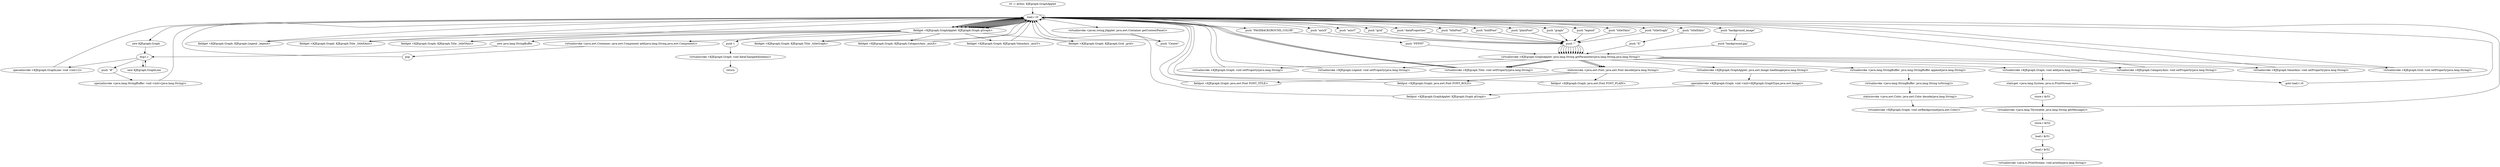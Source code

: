 digraph "" {
    "r0 := @this: KJEgraph.GraphApplet"
    "load.r r0"
    "r0 := @this: KJEgraph.GraphApplet"->"load.r r0";
    "new KJEgraph.Graph"
    "load.r r0"->"new KJEgraph.Graph";
    "dup1.r"
    "new KJEgraph.Graph"->"dup1.r";
    "new KJEgraph.GraphLine"
    "dup1.r"->"new KJEgraph.GraphLine";
    "new KJEgraph.GraphLine"->"dup1.r";
    "specialinvoke <KJEgraph.GraphLine: void <init>()>"
    "dup1.r"->"specialinvoke <KJEgraph.GraphLine: void <init>()>";
    "specialinvoke <KJEgraph.GraphLine: void <init>()>"->"load.r r0";
    "load.r r0"->"load.r r0";
    "push \"background_image\""
    "load.r r0"->"push \"background_image\"";
    "push \"background.jpg\""
    "push \"background_image\""->"push \"background.jpg\"";
    "virtualinvoke <KJEgraph.GraphApplet: java.lang.String getParameter(java.lang.String,java.lang.String)>"
    "push \"background.jpg\""->"virtualinvoke <KJEgraph.GraphApplet: java.lang.String getParameter(java.lang.String,java.lang.String)>";
    "virtualinvoke <KJEgraph.GraphApplet: java.awt.Image loadImage(java.lang.String)>"
    "virtualinvoke <KJEgraph.GraphApplet: java.lang.String getParameter(java.lang.String,java.lang.String)>"->"virtualinvoke <KJEgraph.GraphApplet: java.awt.Image loadImage(java.lang.String)>";
    "specialinvoke <KJEgraph.Graph: void <init>(KJEgraph.GraphType,java.awt.Image)>"
    "virtualinvoke <KJEgraph.GraphApplet: java.awt.Image loadImage(java.lang.String)>"->"specialinvoke <KJEgraph.Graph: void <init>(KJEgraph.GraphType,java.awt.Image)>";
    "fieldput <KJEgraph.GraphApplet: KJEgraph.Graph gGraph>"
    "specialinvoke <KJEgraph.Graph: void <init>(KJEgraph.GraphType,java.awt.Image)>"->"fieldput <KJEgraph.GraphApplet: KJEgraph.Graph gGraph>";
    "fieldput <KJEgraph.GraphApplet: KJEgraph.Graph gGraph>"->"load.r r0";
    "fieldget <KJEgraph.GraphApplet: KJEgraph.Graph gGraph>"
    "load.r r0"->"fieldget <KJEgraph.GraphApplet: KJEgraph.Graph gGraph>";
    "fieldget <KJEgraph.GraphApplet: KJEgraph.Graph gGraph>"->"load.r r0";
    "push \"titleFont\""
    "load.r r0"->"push \"titleFont\"";
    "push \"\""
    "push \"titleFont\""->"push \"\"";
    "push \"\""->"virtualinvoke <KJEgraph.GraphApplet: java.lang.String getParameter(java.lang.String,java.lang.String)>";
    "staticinvoke <java.awt.Font: java.awt.Font decode(java.lang.String)>"
    "virtualinvoke <KJEgraph.GraphApplet: java.lang.String getParameter(java.lang.String,java.lang.String)>"->"staticinvoke <java.awt.Font: java.awt.Font decode(java.lang.String)>";
    "fieldput <KJEgraph.Graph: java.awt.Font FONT_TITLE>"
    "staticinvoke <java.awt.Font: java.awt.Font decode(java.lang.String)>"->"fieldput <KJEgraph.Graph: java.awt.Font FONT_TITLE>";
    "fieldput <KJEgraph.Graph: java.awt.Font FONT_TITLE>"->"load.r r0";
    "load.r r0"->"fieldget <KJEgraph.GraphApplet: KJEgraph.Graph gGraph>";
    "fieldget <KJEgraph.GraphApplet: KJEgraph.Graph gGraph>"->"load.r r0";
    "push \"boldFont\""
    "load.r r0"->"push \"boldFont\"";
    "push \"boldFont\""->"push \"\"";
    "push \"\""->"virtualinvoke <KJEgraph.GraphApplet: java.lang.String getParameter(java.lang.String,java.lang.String)>";
    "virtualinvoke <KJEgraph.GraphApplet: java.lang.String getParameter(java.lang.String,java.lang.String)>"->"staticinvoke <java.awt.Font: java.awt.Font decode(java.lang.String)>";
    "fieldput <KJEgraph.Graph: java.awt.Font FONT_BOLD>"
    "staticinvoke <java.awt.Font: java.awt.Font decode(java.lang.String)>"->"fieldput <KJEgraph.Graph: java.awt.Font FONT_BOLD>";
    "fieldput <KJEgraph.Graph: java.awt.Font FONT_BOLD>"->"load.r r0";
    "load.r r0"->"fieldget <KJEgraph.GraphApplet: KJEgraph.Graph gGraph>";
    "fieldget <KJEgraph.GraphApplet: KJEgraph.Graph gGraph>"->"load.r r0";
    "push \"plainFont\""
    "load.r r0"->"push \"plainFont\"";
    "push \"plainFont\""->"push \"\"";
    "push \"\""->"virtualinvoke <KJEgraph.GraphApplet: java.lang.String getParameter(java.lang.String,java.lang.String)>";
    "virtualinvoke <KJEgraph.GraphApplet: java.lang.String getParameter(java.lang.String,java.lang.String)>"->"staticinvoke <java.awt.Font: java.awt.Font decode(java.lang.String)>";
    "fieldput <KJEgraph.Graph: java.awt.Font FONT_PLAIN>"
    "staticinvoke <java.awt.Font: java.awt.Font decode(java.lang.String)>"->"fieldput <KJEgraph.Graph: java.awt.Font FONT_PLAIN>";
    "fieldput <KJEgraph.Graph: java.awt.Font FONT_PLAIN>"->"load.r r0";
    "load.r r0"->"fieldget <KJEgraph.GraphApplet: KJEgraph.Graph gGraph>";
    "fieldget <KJEgraph.GraphApplet: KJEgraph.Graph gGraph>"->"load.r r0";
    "push \"graph\""
    "load.r r0"->"push \"graph\"";
    "push \"graph\""->"push \"\"";
    "push \"\""->"virtualinvoke <KJEgraph.GraphApplet: java.lang.String getParameter(java.lang.String,java.lang.String)>";
    "virtualinvoke <KJEgraph.Graph: void setProperty(java.lang.String)>"
    "virtualinvoke <KJEgraph.GraphApplet: java.lang.String getParameter(java.lang.String,java.lang.String)>"->"virtualinvoke <KJEgraph.Graph: void setProperty(java.lang.String)>";
    "virtualinvoke <KJEgraph.Graph: void setProperty(java.lang.String)>"->"load.r r0";
    "load.r r0"->"fieldget <KJEgraph.GraphApplet: KJEgraph.Graph gGraph>";
    "new java.lang.StringBuffer"
    "fieldget <KJEgraph.GraphApplet: KJEgraph.Graph gGraph>"->"new java.lang.StringBuffer";
    "new java.lang.StringBuffer"->"dup1.r";
    "push \"#\""
    "dup1.r"->"push \"#\"";
    "specialinvoke <java.lang.StringBuffer: void <init>(java.lang.String)>"
    "push \"#\""->"specialinvoke <java.lang.StringBuffer: void <init>(java.lang.String)>";
    "specialinvoke <java.lang.StringBuffer: void <init>(java.lang.String)>"->"load.r r0";
    "push \"PAGEBACKGROUND_COLOR\""
    "load.r r0"->"push \"PAGEBACKGROUND_COLOR\"";
    "push \"FFFFF\""
    "push \"PAGEBACKGROUND_COLOR\""->"push \"FFFFF\"";
    "push \"FFFFF\""->"virtualinvoke <KJEgraph.GraphApplet: java.lang.String getParameter(java.lang.String,java.lang.String)>";
    "virtualinvoke <java.lang.StringBuffer: java.lang.StringBuffer append(java.lang.String)>"
    "virtualinvoke <KJEgraph.GraphApplet: java.lang.String getParameter(java.lang.String,java.lang.String)>"->"virtualinvoke <java.lang.StringBuffer: java.lang.StringBuffer append(java.lang.String)>";
    "virtualinvoke <java.lang.StringBuffer: java.lang.String toString()>"
    "virtualinvoke <java.lang.StringBuffer: java.lang.StringBuffer append(java.lang.String)>"->"virtualinvoke <java.lang.StringBuffer: java.lang.String toString()>";
    "staticinvoke <java.awt.Color: java.awt.Color decode(java.lang.String)>"
    "virtualinvoke <java.lang.StringBuffer: java.lang.String toString()>"->"staticinvoke <java.awt.Color: java.awt.Color decode(java.lang.String)>";
    "virtualinvoke <KJEgraph.Graph: void setBackground(java.awt.Color)>"
    "staticinvoke <java.awt.Color: java.awt.Color decode(java.lang.String)>"->"virtualinvoke <KJEgraph.Graph: void setBackground(java.awt.Color)>";
    "virtualinvoke <KJEgraph.Graph: void setBackground(java.awt.Color)>"->"load.r r0";
    "load.r r0"->"fieldget <KJEgraph.GraphApplet: KJEgraph.Graph gGraph>";
    "fieldget <KJEgraph.Graph: KJEgraph.Legend _legend>"
    "fieldget <KJEgraph.GraphApplet: KJEgraph.Graph gGraph>"->"fieldget <KJEgraph.Graph: KJEgraph.Legend _legend>";
    "fieldget <KJEgraph.Graph: KJEgraph.Legend _legend>"->"load.r r0";
    "push \"legend\""
    "load.r r0"->"push \"legend\"";
    "push \"legend\""->"push \"\"";
    "push \"\""->"virtualinvoke <KJEgraph.GraphApplet: java.lang.String getParameter(java.lang.String,java.lang.String)>";
    "virtualinvoke <KJEgraph.Legend: void setProperty(java.lang.String)>"
    "virtualinvoke <KJEgraph.GraphApplet: java.lang.String getParameter(java.lang.String,java.lang.String)>"->"virtualinvoke <KJEgraph.Legend: void setProperty(java.lang.String)>";
    "virtualinvoke <KJEgraph.Legend: void setProperty(java.lang.String)>"->"load.r r0";
    "load.r r0"->"fieldget <KJEgraph.GraphApplet: KJEgraph.Graph gGraph>";
    "fieldget <KJEgraph.Graph: KJEgraph.Title _titleXAxis>"
    "fieldget <KJEgraph.GraphApplet: KJEgraph.Graph gGraph>"->"fieldget <KJEgraph.Graph: KJEgraph.Title _titleXAxis>";
    "fieldget <KJEgraph.Graph: KJEgraph.Title _titleXAxis>"->"load.r r0";
    "push \"titleXAxis\""
    "load.r r0"->"push \"titleXAxis\"";
    "push \"X\""
    "push \"titleXAxis\""->"push \"X\"";
    "push \"X\""->"virtualinvoke <KJEgraph.GraphApplet: java.lang.String getParameter(java.lang.String,java.lang.String)>";
    "virtualinvoke <KJEgraph.Title: void setProperty(java.lang.String)>"
    "virtualinvoke <KJEgraph.GraphApplet: java.lang.String getParameter(java.lang.String,java.lang.String)>"->"virtualinvoke <KJEgraph.Title: void setProperty(java.lang.String)>";
    "virtualinvoke <KJEgraph.Title: void setProperty(java.lang.String)>"->"load.r r0";
    "load.r r0"->"fieldget <KJEgraph.GraphApplet: KJEgraph.Graph gGraph>";
    "fieldget <KJEgraph.Graph: KJEgraph.Title _titleYAxis>"
    "fieldget <KJEgraph.GraphApplet: KJEgraph.Graph gGraph>"->"fieldget <KJEgraph.Graph: KJEgraph.Title _titleYAxis>";
    "fieldget <KJEgraph.Graph: KJEgraph.Title _titleYAxis>"->"load.r r0";
    "push \"titleYAxis\""
    "load.r r0"->"push \"titleYAxis\"";
    "push \"titleYAxis\""->"push \"\"";
    "push \"\""->"virtualinvoke <KJEgraph.GraphApplet: java.lang.String getParameter(java.lang.String,java.lang.String)>";
    "virtualinvoke <KJEgraph.GraphApplet: java.lang.String getParameter(java.lang.String,java.lang.String)>"->"virtualinvoke <KJEgraph.Title: void setProperty(java.lang.String)>";
    "virtualinvoke <KJEgraph.Title: void setProperty(java.lang.String)>"->"load.r r0";
    "load.r r0"->"fieldget <KJEgraph.GraphApplet: KJEgraph.Graph gGraph>";
    "fieldget <KJEgraph.Graph: KJEgraph.Title _titleGraph>"
    "fieldget <KJEgraph.GraphApplet: KJEgraph.Graph gGraph>"->"fieldget <KJEgraph.Graph: KJEgraph.Title _titleGraph>";
    "fieldget <KJEgraph.Graph: KJEgraph.Title _titleGraph>"->"load.r r0";
    "push \"titleGraph\""
    "load.r r0"->"push \"titleGraph\"";
    "push \"titleGraph\""->"push \"\"";
    "push \"\""->"virtualinvoke <KJEgraph.GraphApplet: java.lang.String getParameter(java.lang.String,java.lang.String)>";
    "virtualinvoke <KJEgraph.GraphApplet: java.lang.String getParameter(java.lang.String,java.lang.String)>"->"virtualinvoke <KJEgraph.Title: void setProperty(java.lang.String)>";
    "virtualinvoke <KJEgraph.Title: void setProperty(java.lang.String)>"->"load.r r0";
    "load.r r0"->"fieldget <KJEgraph.GraphApplet: KJEgraph.Graph gGraph>";
    "fieldget <KJEgraph.Graph: KJEgraph.CatagoryAxis _axisX>"
    "fieldget <KJEgraph.GraphApplet: KJEgraph.Graph gGraph>"->"fieldget <KJEgraph.Graph: KJEgraph.CatagoryAxis _axisX>";
    "fieldget <KJEgraph.Graph: KJEgraph.CatagoryAxis _axisX>"->"load.r r0";
    "push \"axisX\""
    "load.r r0"->"push \"axisX\"";
    "push \"axisX\""->"push \"\"";
    "push \"\""->"virtualinvoke <KJEgraph.GraphApplet: java.lang.String getParameter(java.lang.String,java.lang.String)>";
    "virtualinvoke <KJEgraph.CatagoryAxis: void setProperty(java.lang.String)>"
    "virtualinvoke <KJEgraph.GraphApplet: java.lang.String getParameter(java.lang.String,java.lang.String)>"->"virtualinvoke <KJEgraph.CatagoryAxis: void setProperty(java.lang.String)>";
    "virtualinvoke <KJEgraph.CatagoryAxis: void setProperty(java.lang.String)>"->"load.r r0";
    "load.r r0"->"fieldget <KJEgraph.GraphApplet: KJEgraph.Graph gGraph>";
    "fieldget <KJEgraph.Graph: KJEgraph.ValueAxis _axisY>"
    "fieldget <KJEgraph.GraphApplet: KJEgraph.Graph gGraph>"->"fieldget <KJEgraph.Graph: KJEgraph.ValueAxis _axisY>";
    "fieldget <KJEgraph.Graph: KJEgraph.ValueAxis _axisY>"->"load.r r0";
    "push \"axisY\""
    "load.r r0"->"push \"axisY\"";
    "push \"axisY\""->"push \"\"";
    "push \"\""->"virtualinvoke <KJEgraph.GraphApplet: java.lang.String getParameter(java.lang.String,java.lang.String)>";
    "virtualinvoke <KJEgraph.ValueAxis: void setProperty(java.lang.String)>"
    "virtualinvoke <KJEgraph.GraphApplet: java.lang.String getParameter(java.lang.String,java.lang.String)>"->"virtualinvoke <KJEgraph.ValueAxis: void setProperty(java.lang.String)>";
    "virtualinvoke <KJEgraph.ValueAxis: void setProperty(java.lang.String)>"->"load.r r0";
    "load.r r0"->"fieldget <KJEgraph.GraphApplet: KJEgraph.Graph gGraph>";
    "fieldget <KJEgraph.Graph: KJEgraph.Grid _grid>"
    "fieldget <KJEgraph.GraphApplet: KJEgraph.Graph gGraph>"->"fieldget <KJEgraph.Graph: KJEgraph.Grid _grid>";
    "fieldget <KJEgraph.Graph: KJEgraph.Grid _grid>"->"load.r r0";
    "push \"grid\""
    "load.r r0"->"push \"grid\"";
    "push \"grid\""->"push \"\"";
    "push \"\""->"virtualinvoke <KJEgraph.GraphApplet: java.lang.String getParameter(java.lang.String,java.lang.String)>";
    "virtualinvoke <KJEgraph.Grid: void setProperty(java.lang.String)>"
    "virtualinvoke <KJEgraph.GraphApplet: java.lang.String getParameter(java.lang.String,java.lang.String)>"->"virtualinvoke <KJEgraph.Grid: void setProperty(java.lang.String)>";
    "virtualinvoke <KJEgraph.Grid: void setProperty(java.lang.String)>"->"load.r r0";
    "load.r r0"->"fieldget <KJEgraph.GraphApplet: KJEgraph.Graph gGraph>";
    "fieldget <KJEgraph.GraphApplet: KJEgraph.Graph gGraph>"->"load.r r0";
    "push \"dataProperties\""
    "load.r r0"->"push \"dataProperties\"";
    "push \"dataProperties\""->"push \"\"";
    "push \"\""->"virtualinvoke <KJEgraph.GraphApplet: java.lang.String getParameter(java.lang.String,java.lang.String)>";
    "virtualinvoke <KJEgraph.Graph: void add(java.lang.String)>"
    "virtualinvoke <KJEgraph.GraphApplet: java.lang.String getParameter(java.lang.String,java.lang.String)>"->"virtualinvoke <KJEgraph.Graph: void add(java.lang.String)>";
    "goto load.r r0"
    "virtualinvoke <KJEgraph.Graph: void add(java.lang.String)>"->"goto load.r r0";
    "goto load.r r0"->"load.r r0";
    "virtualinvoke <javax.swing.JApplet: java.awt.Container getContentPane()>"
    "load.r r0"->"virtualinvoke <javax.swing.JApplet: java.awt.Container getContentPane()>";
    "push \"Center\""
    "virtualinvoke <javax.swing.JApplet: java.awt.Container getContentPane()>"->"push \"Center\"";
    "push \"Center\""->"load.r r0";
    "load.r r0"->"fieldget <KJEgraph.GraphApplet: KJEgraph.Graph gGraph>";
    "virtualinvoke <java.awt.Container: java.awt.Component add(java.lang.String,java.awt.Component)>"
    "fieldget <KJEgraph.GraphApplet: KJEgraph.Graph gGraph>"->"virtualinvoke <java.awt.Container: java.awt.Component add(java.lang.String,java.awt.Component)>";
    "pop"
    "virtualinvoke <java.awt.Container: java.awt.Component add(java.lang.String,java.awt.Component)>"->"pop";
    "pop"->"load.r r0";
    "load.r r0"->"fieldget <KJEgraph.GraphApplet: KJEgraph.Graph gGraph>";
    "push 1"
    "fieldget <KJEgraph.GraphApplet: KJEgraph.Graph gGraph>"->"push 1";
    "virtualinvoke <KJEgraph.Graph: void dataChanged(boolean)>"
    "push 1"->"virtualinvoke <KJEgraph.Graph: void dataChanged(boolean)>";
    "return"
    "virtualinvoke <KJEgraph.Graph: void dataChanged(boolean)>"->"return";
    "staticget <java.lang.System: java.io.PrintStream out>"
    "virtualinvoke <KJEgraph.Graph: void add(java.lang.String)>"->"staticget <java.lang.System: java.io.PrintStream out>";
    "store.r $r51"
    "staticget <java.lang.System: java.io.PrintStream out>"->"store.r $r51";
    "virtualinvoke <java.lang.Throwable: java.lang.String getMessage()>"
    "store.r $r51"->"virtualinvoke <java.lang.Throwable: java.lang.String getMessage()>";
    "store.r $r52"
    "virtualinvoke <java.lang.Throwable: java.lang.String getMessage()>"->"store.r $r52";
    "load.r $r51"
    "store.r $r52"->"load.r $r51";
    "load.r $r52"
    "load.r $r51"->"load.r $r52";
    "virtualinvoke <java.io.PrintStream: void println(java.lang.String)>"
    "load.r $r52"->"virtualinvoke <java.io.PrintStream: void println(java.lang.String)>";
}
